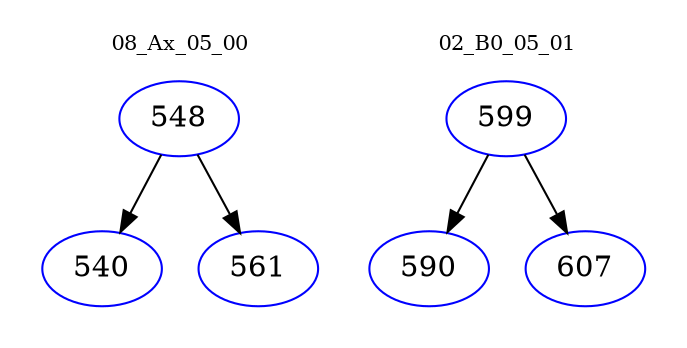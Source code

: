 digraph{
subgraph cluster_0 {
color = white
label = "08_Ax_05_00";
fontsize=10;
T0_548 [label="548", color="blue"]
T0_548 -> T0_540 [color="black"]
T0_540 [label="540", color="blue"]
T0_548 -> T0_561 [color="black"]
T0_561 [label="561", color="blue"]
}
subgraph cluster_1 {
color = white
label = "02_B0_05_01";
fontsize=10;
T1_599 [label="599", color="blue"]
T1_599 -> T1_590 [color="black"]
T1_590 [label="590", color="blue"]
T1_599 -> T1_607 [color="black"]
T1_607 [label="607", color="blue"]
}
}
